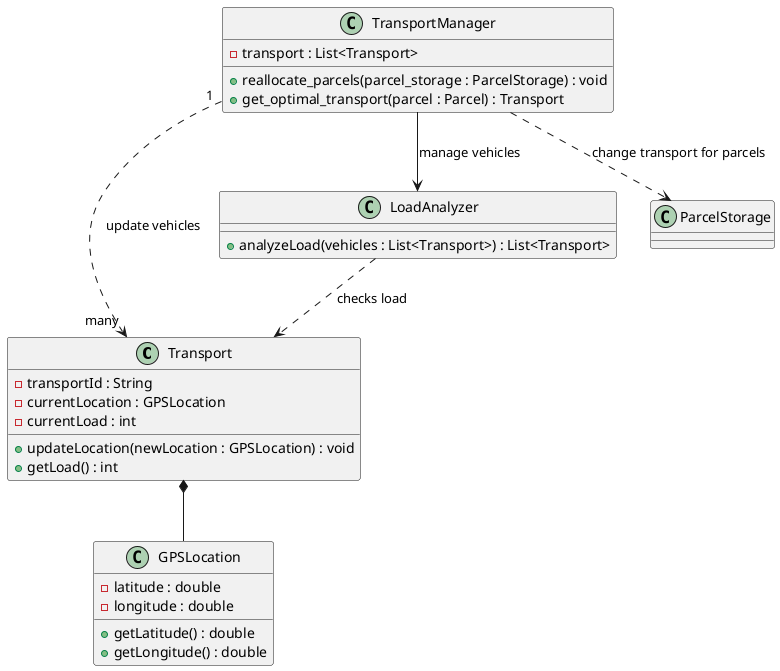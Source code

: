 @startuml dev3

class Transport {
    -transportId : String
    -currentLocation : GPSLocation
    -currentLoad : int
    +updateLocation(newLocation : GPSLocation) : void
    +getLoad() : int
}

class GPSLocation {
    -latitude : double
    -longitude : double
    +getLatitude() : double
    +getLongitude() : double
}

class LoadAnalyzer {
    +analyzeLoad(vehicles : List<Transport>) : List<Transport>
}

class TransportManager {
    -transport : List<Transport>
    +reallocate_parcels(parcel_storage : ParcelStorage) : void
    +get_optimal_transport(parcel : Parcel) : Transport
}


TransportManager "1" ..> "many" Transport: update vehicles
TransportManager ..> ParcelStorage: change transport for parcels
Transport *-- GPSLocation
TransportManager --> LoadAnalyzer: manage vehicles
LoadAnalyzer ..> Transport: checks load

@enduml

